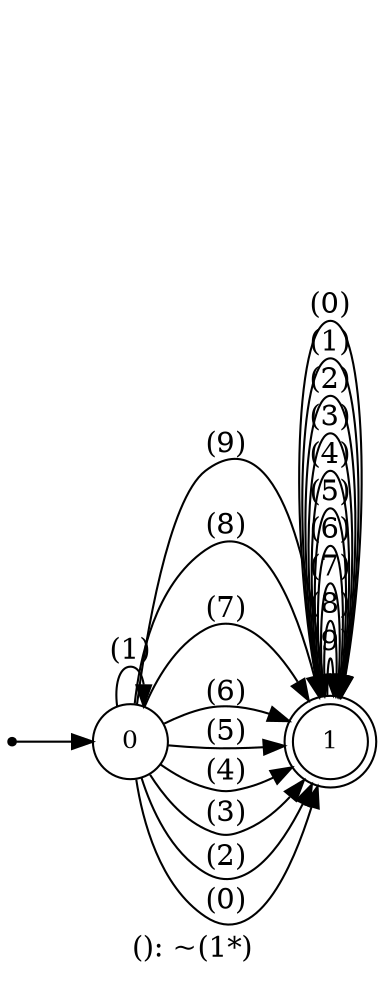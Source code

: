 digraph G {
label = "(): ~(1*)";
rankdir = LR;
node [shape = circle, label="0", fontsize=12]0;
node [shape = doublecircle, label="1", fontsize=12]1;
node [shape = point ]; qi
qi ->0;
0 -> 1[ label = "(9)"];
0 -> 1[ label = "(8)"];
0 -> 1[ label = "(7)"];
0 -> 1[ label = "(6)"];
0 -> 1[ label = "(5)"];
0 -> 1[ label = "(4)"];
0 -> 1[ label = "(3)"];
0 -> 1[ label = "(2)"];
0 -> 0[ label = "(1)"];
0 -> 1[ label = "(0)"];
1 -> 1[ label = "(9)"];
1 -> 1[ label = "(8)"];
1 -> 1[ label = "(7)"];
1 -> 1[ label = "(6)"];
1 -> 1[ label = "(5)"];
1 -> 1[ label = "(4)"];
1 -> 1[ label = "(3)"];
1 -> 1[ label = "(2)"];
1 -> 1[ label = "(1)"];
1 -> 1[ label = "(0)"];
}
